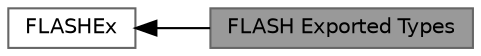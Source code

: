 digraph "FLASH Exported Types"
{
 // INTERACTIVE_SVG=YES
 // LATEX_PDF_SIZE
  bgcolor="transparent";
  edge [fontname=Helvetica,fontsize=10,labelfontname=Helvetica,labelfontsize=10];
  node [fontname=Helvetica,fontsize=10,shape=box,height=0.2,width=0.4];
  rankdir=LR;
  Node2 [id="Node000002",label="FLASHEx",height=0.2,width=0.4,color="grey40", fillcolor="white", style="filled",URL="$group___f_l_a_s_h_ex.html",tooltip="FLASH HAL Extension module driver."];
  Node1 [id="Node000001",label="FLASH Exported Types",height=0.2,width=0.4,color="gray40", fillcolor="grey60", style="filled", fontcolor="black",tooltip=" "];
  Node2->Node1 [shape=plaintext, dir="back", style="solid"];
}
